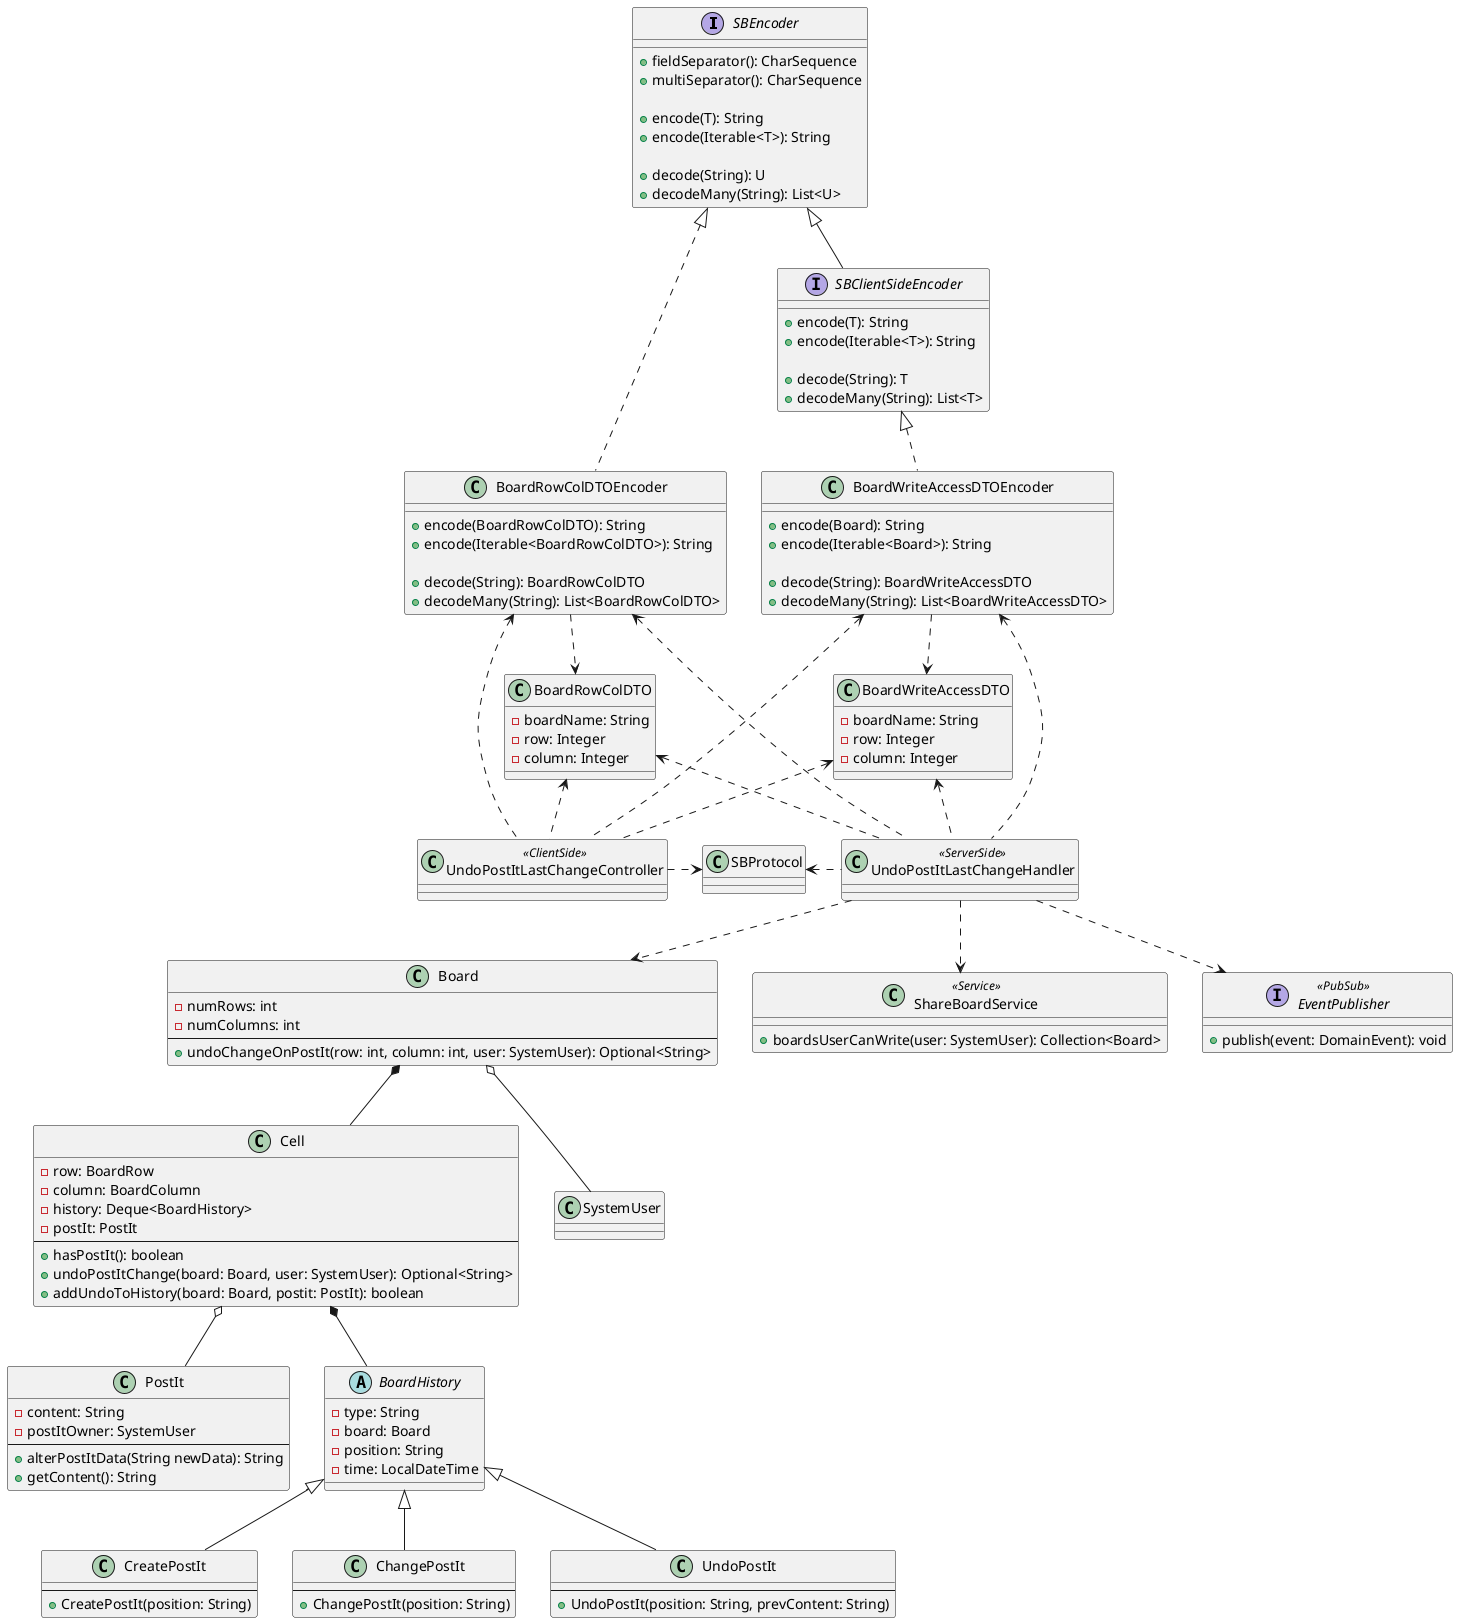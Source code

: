 @startuml


interface SBEncoder {
    + fieldSeparator(): CharSequence
    + multiSeparator(): CharSequence

    + encode(T): String
    + encode(Iterable<T>): String

    + decode(String): U
    + decodeMany(String): List<U>
}


interface SBClientSideEncoder {

    + encode(T): String
    + encode(Iterable<T>): String

    + decode(String): T
    + decodeMany(String): List<T>
}

class BoardRowColDTO {

    - boardName: String
    - row: Integer
    - column: Integer
}

class BoardRowColDTOEncoder {

    + encode(BoardRowColDTO): String
    + encode(Iterable<BoardRowColDTO>): String

    + decode(String): BoardRowColDTO
    + decodeMany(String): List<BoardRowColDTO>
}

class BoardWriteAccessDTO {

    - boardName: String
    - row: Integer
    - column: Integer
}

class BoardWriteAccessDTOEncoder {

    + encode(Board): String
    + encode(Iterable<Board>): String

    + decode(String): BoardWriteAccessDTO
    + decodeMany(String): List<BoardWriteAccessDTO>
}


class SBProtocol {
}

class UndoPostItLastChangeController <<ClientSide>> {
}


class Board {
    - numRows: int
    - numColumns: int
    --
    + undoChangeOnPostIt(row: int, column: int, user: SystemUser): Optional<String>
}

class Cell {
    - row: BoardRow
    - column: BoardColumn
    - history: Deque<BoardHistory>
    - postIt: PostIt
    --
    + hasPostIt(): boolean
    + undoPostItChange(board: Board, user: SystemUser): Optional<String>
    + addUndoToHistory(board: Board, postit: PostIt): boolean
}

class PostIt {
    - content: String
    - postItOwner: SystemUser
    --
    + alterPostItData(String newData): String
    + getContent(): String
}

abstract class BoardHistory {
    - type: String
    - board: Board
    - position: String
    - time: LocalDateTime
}

class CreatePostIt {
    --
    + CreatePostIt(position: String)
}

class ChangePostIt {
    --
    + ChangePostIt(position: String)
}
class UndoPostIt {
    --
    + UndoPostIt(position: String, prevContent: String)
}

class SystemUser {
}

class UndoPostItLastChangeHandler <<ServerSide>> {
}

class ShareBoardService <<Service>> {
    + boardsUserCanWrite(user: SystemUser): Collection<Board>
}

interface EventPublisher <<PubSub>> {
    + publish(event: DomainEvent): void
}





UndoPostItLastChangeController ..up> BoardRowColDTOEncoder
UndoPostItLastChangeController ..up> BoardRowColDTO
UndoPostItLastChangeController ..up> BoardWriteAccessDTOEncoder
UndoPostItLastChangeController ..up> BoardWriteAccessDTO

UndoPostItLastChangeController ..right> SBProtocol



SBEncoder <|-- SBClientSideEncoder

SBEncoder <|.. BoardRowColDTOEncoder
BoardRowColDTOEncoder ..> BoardRowColDTO

SBClientSideEncoder <|.. BoardWriteAccessDTOEncoder
BoardWriteAccessDTOEncoder ..> BoardWriteAccessDTO


UndoPostItLastChangeHandler ..up> BoardRowColDTOEncoder
UndoPostItLastChangeHandler ..up> BoardRowColDTO
UndoPostItLastChangeHandler ..up> BoardWriteAccessDTOEncoder
UndoPostItLastChangeHandler ..up> BoardWriteAccessDTO

UndoPostItLastChangeHandler ..left> SBProtocol

UndoPostItLastChangeHandler ..> Board
UndoPostItLastChangeHandler ..> EventPublisher
UndoPostItLastChangeHandler ..> ShareBoardService


Board *-- Cell
Board o-- SystemUser
Cell o-- PostIt
Cell *-- BoardHistory


BoardHistory <|-- UndoPostIt
BoardHistory <|-- CreatePostIt
BoardHistory <|-- ChangePostIt




@enduml
